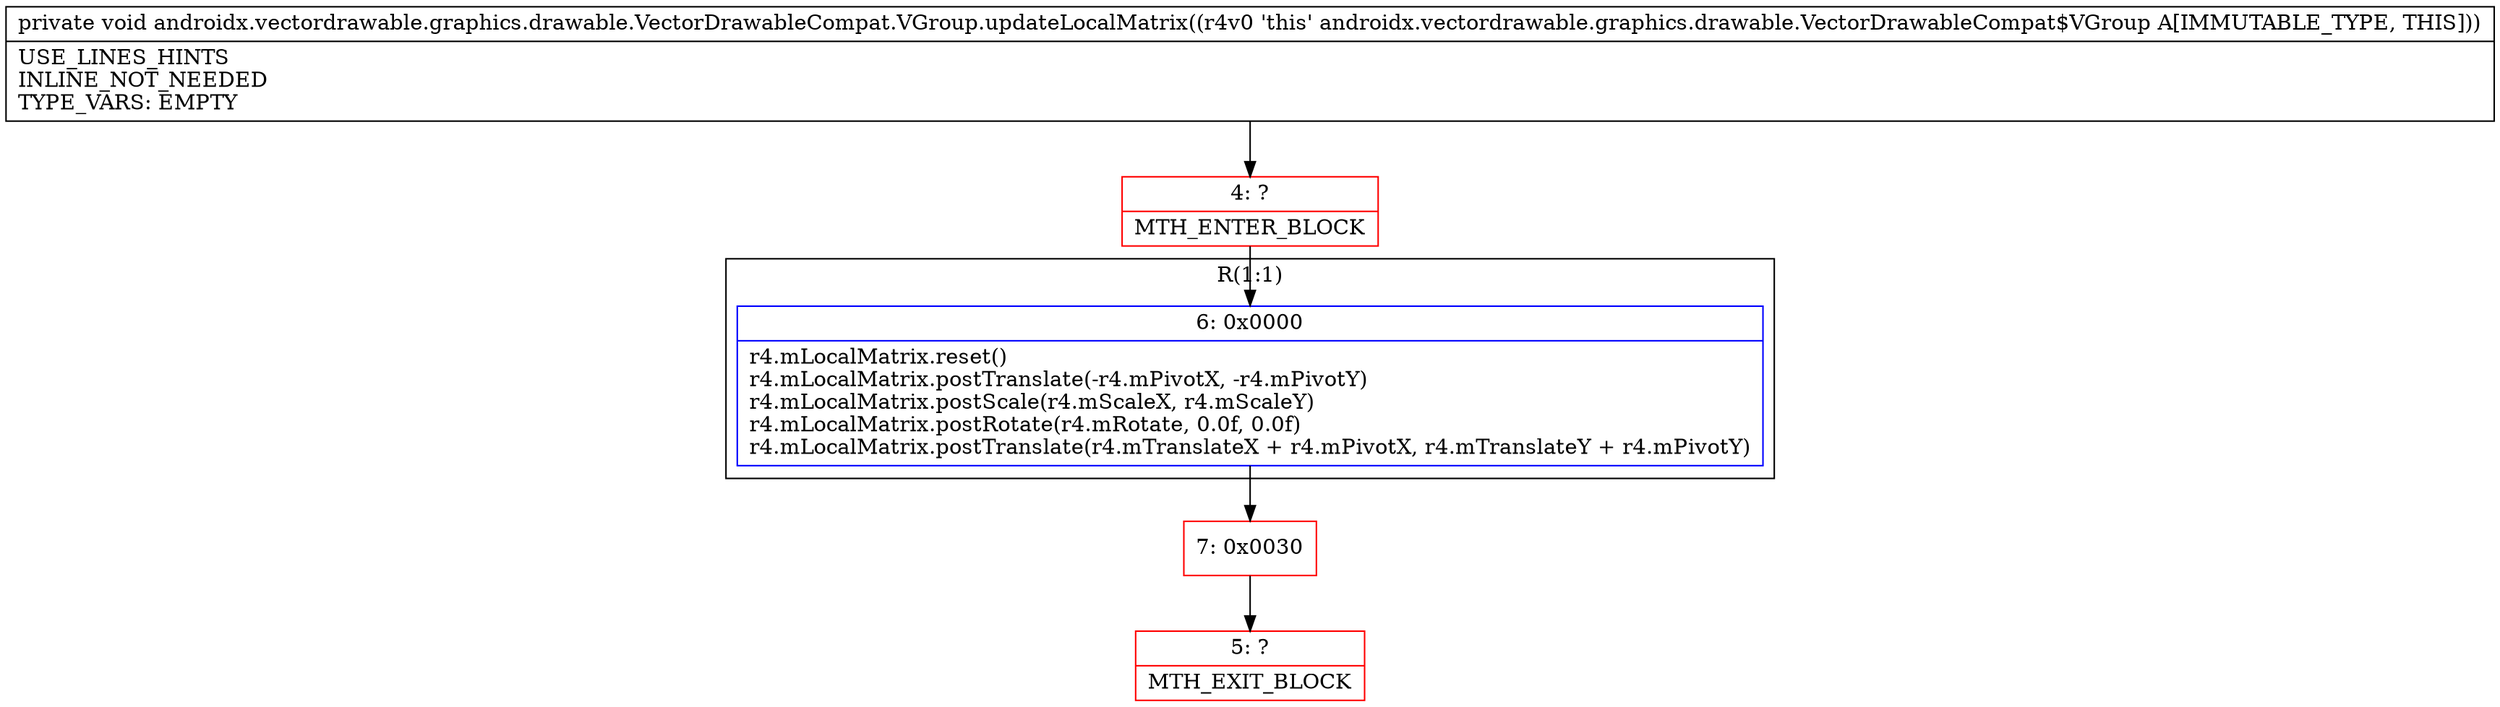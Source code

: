 digraph "CFG forandroidx.vectordrawable.graphics.drawable.VectorDrawableCompat.VGroup.updateLocalMatrix()V" {
subgraph cluster_Region_634110104 {
label = "R(1:1)";
node [shape=record,color=blue];
Node_6 [shape=record,label="{6\:\ 0x0000|r4.mLocalMatrix.reset()\lr4.mLocalMatrix.postTranslate(\-r4.mPivotX, \-r4.mPivotY)\lr4.mLocalMatrix.postScale(r4.mScaleX, r4.mScaleY)\lr4.mLocalMatrix.postRotate(r4.mRotate, 0.0f, 0.0f)\lr4.mLocalMatrix.postTranslate(r4.mTranslateX + r4.mPivotX, r4.mTranslateY + r4.mPivotY)\l}"];
}
Node_4 [shape=record,color=red,label="{4\:\ ?|MTH_ENTER_BLOCK\l}"];
Node_7 [shape=record,color=red,label="{7\:\ 0x0030}"];
Node_5 [shape=record,color=red,label="{5\:\ ?|MTH_EXIT_BLOCK\l}"];
MethodNode[shape=record,label="{private void androidx.vectordrawable.graphics.drawable.VectorDrawableCompat.VGroup.updateLocalMatrix((r4v0 'this' androidx.vectordrawable.graphics.drawable.VectorDrawableCompat$VGroup A[IMMUTABLE_TYPE, THIS]))  | USE_LINES_HINTS\lINLINE_NOT_NEEDED\lTYPE_VARS: EMPTY\l}"];
MethodNode -> Node_4;Node_6 -> Node_7;
Node_4 -> Node_6;
Node_7 -> Node_5;
}

